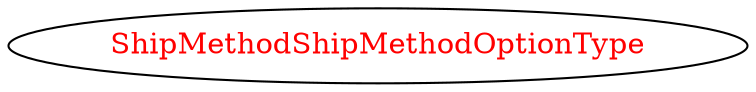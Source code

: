 digraph dependencyGraph {
 concentrate=true;
 ranksep="2.0";
 rankdir="LR"; 
 splines="ortho";
"ShipMethodShipMethodOptionType" [fontcolor="red"];
}